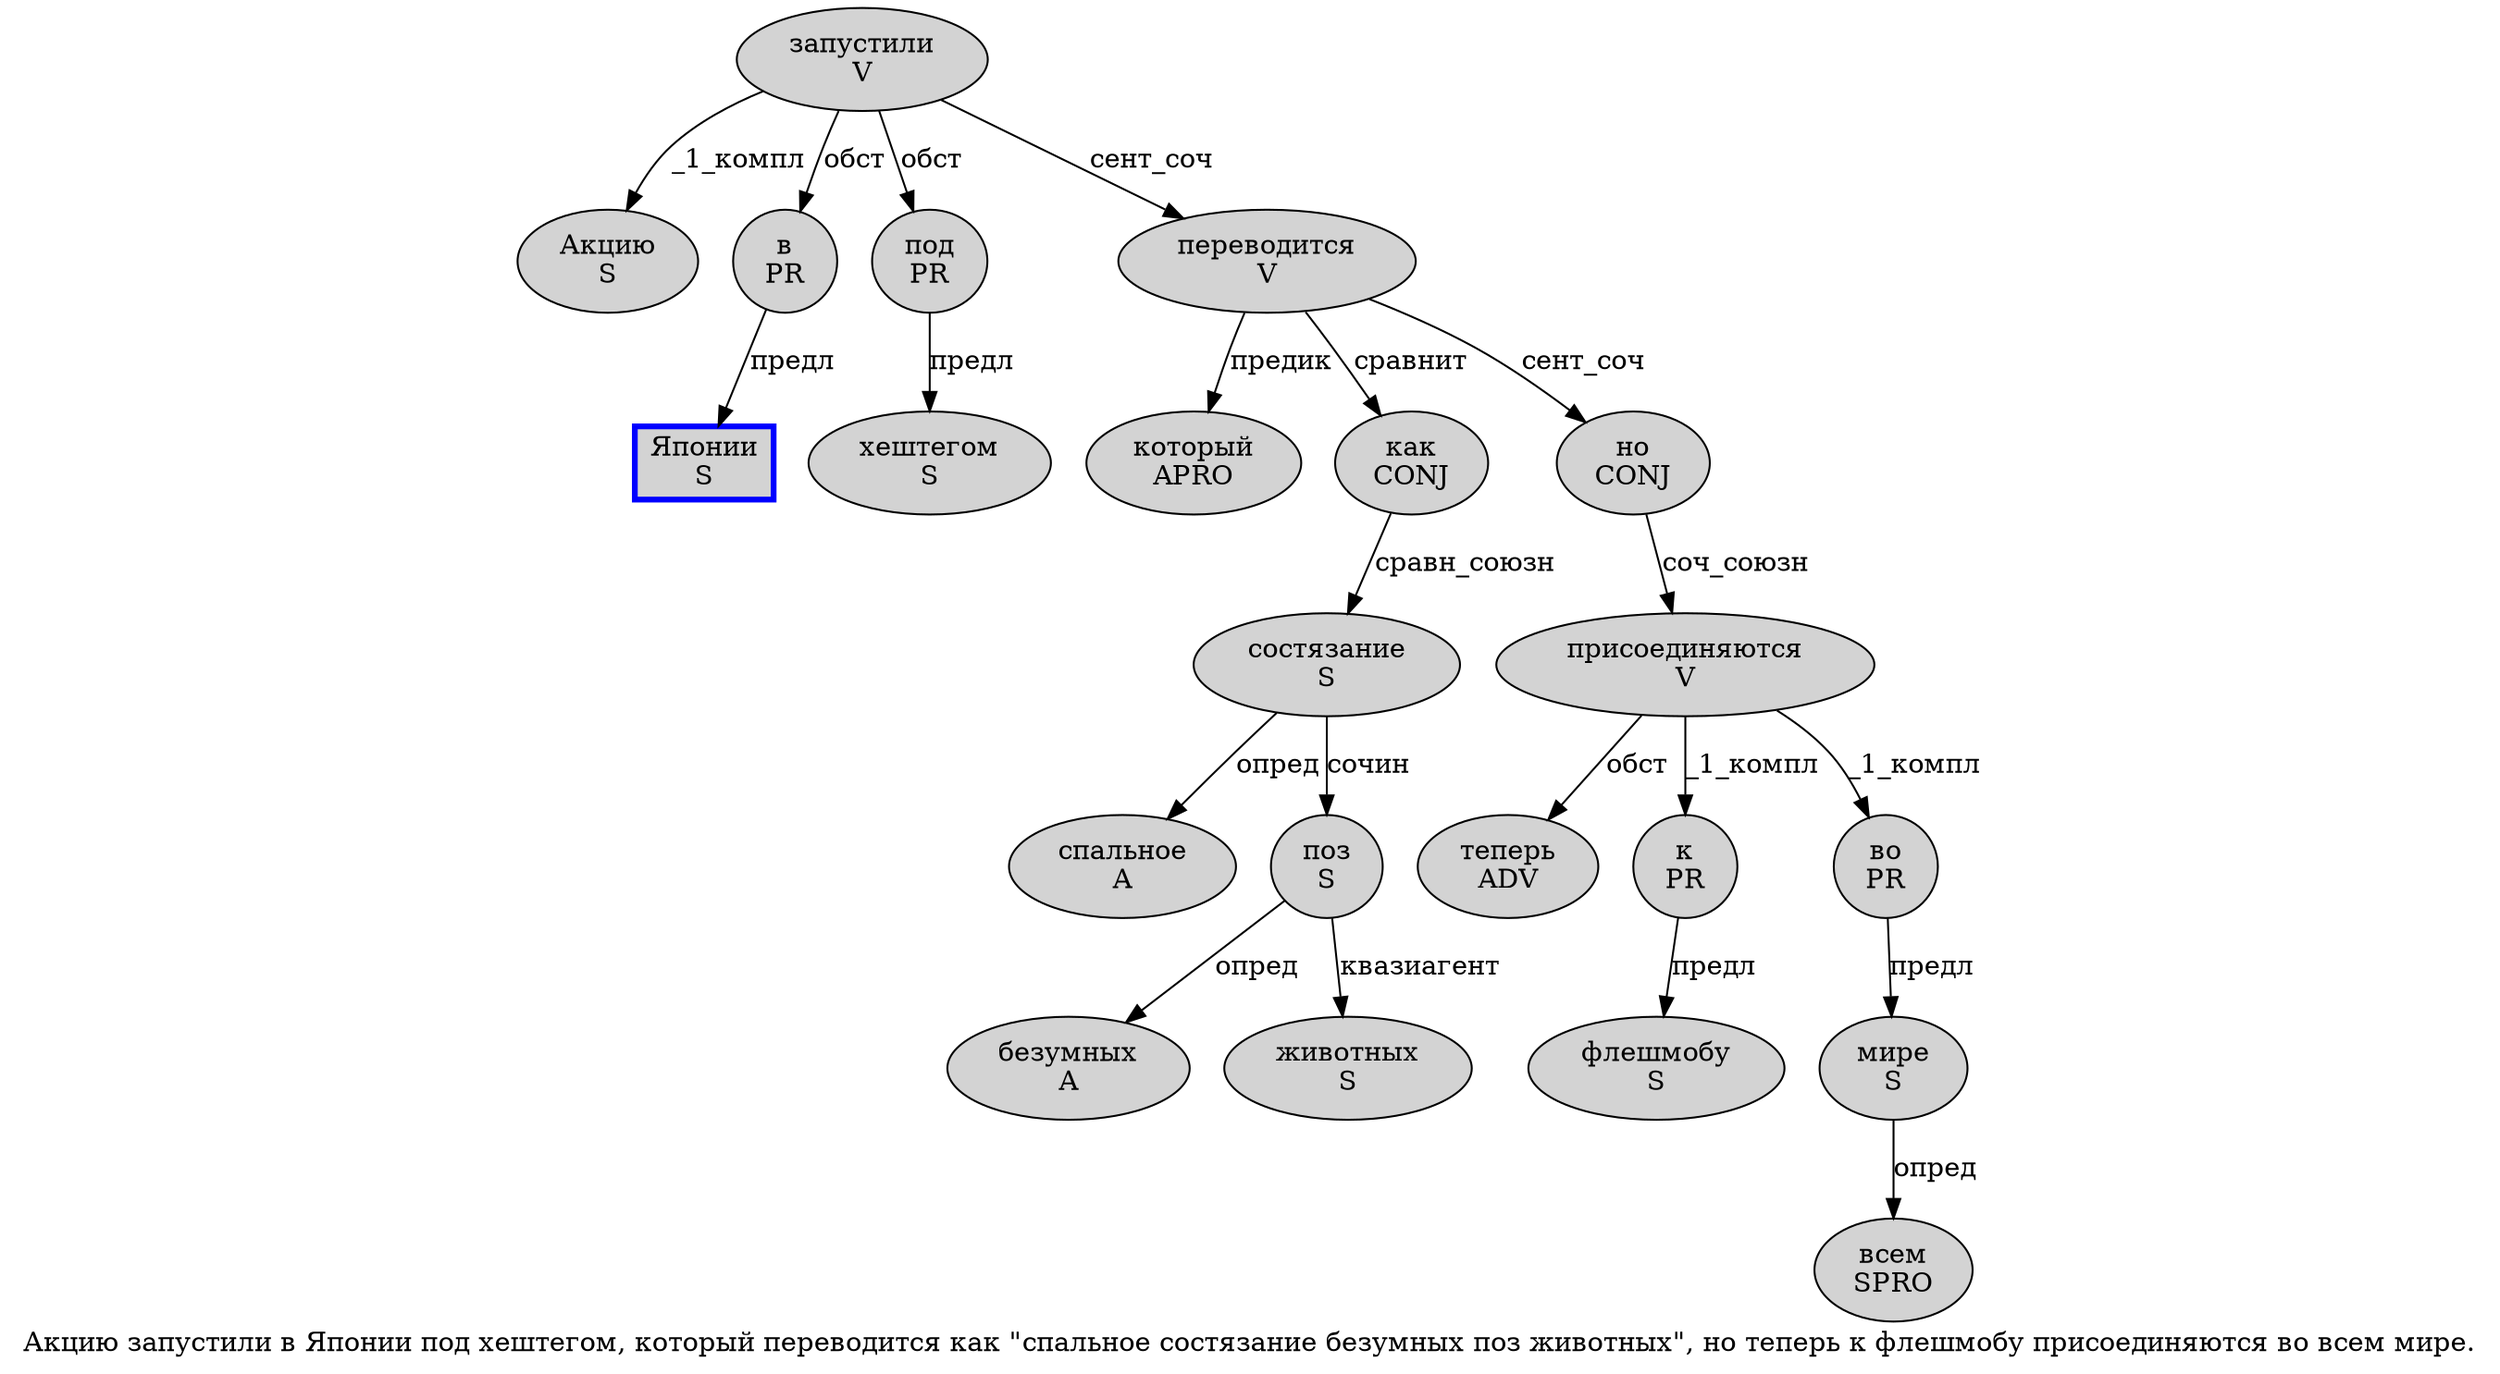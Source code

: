 digraph SENTENCE_923 {
	graph [label="Акцию запустили в Японии под хештегом, который переводится как \"спальное состязание безумных поз животных\", но теперь к флешмобу присоединяются во всем мире."]
	node [style=filled]
		0 [label="Акцию
S" color="" fillcolor=lightgray penwidth=1 shape=ellipse]
		1 [label="запустили
V" color="" fillcolor=lightgray penwidth=1 shape=ellipse]
		2 [label="в
PR" color="" fillcolor=lightgray penwidth=1 shape=ellipse]
		3 [label="Японии
S" color=blue fillcolor=lightgray penwidth=3 shape=box]
		4 [label="под
PR" color="" fillcolor=lightgray penwidth=1 shape=ellipse]
		5 [label="хештегом
S" color="" fillcolor=lightgray penwidth=1 shape=ellipse]
		7 [label="который
APRO" color="" fillcolor=lightgray penwidth=1 shape=ellipse]
		8 [label="переводится
V" color="" fillcolor=lightgray penwidth=1 shape=ellipse]
		9 [label="как
CONJ" color="" fillcolor=lightgray penwidth=1 shape=ellipse]
		11 [label="спальное
A" color="" fillcolor=lightgray penwidth=1 shape=ellipse]
		12 [label="состязание
S" color="" fillcolor=lightgray penwidth=1 shape=ellipse]
		13 [label="безумных
A" color="" fillcolor=lightgray penwidth=1 shape=ellipse]
		14 [label="поз
S" color="" fillcolor=lightgray penwidth=1 shape=ellipse]
		15 [label="животных
S" color="" fillcolor=lightgray penwidth=1 shape=ellipse]
		18 [label="но
CONJ" color="" fillcolor=lightgray penwidth=1 shape=ellipse]
		19 [label="теперь
ADV" color="" fillcolor=lightgray penwidth=1 shape=ellipse]
		20 [label="к
PR" color="" fillcolor=lightgray penwidth=1 shape=ellipse]
		21 [label="флешмобу
S" color="" fillcolor=lightgray penwidth=1 shape=ellipse]
		22 [label="присоединяются
V" color="" fillcolor=lightgray penwidth=1 shape=ellipse]
		23 [label="во
PR" color="" fillcolor=lightgray penwidth=1 shape=ellipse]
		24 [label="всем
SPRO" color="" fillcolor=lightgray penwidth=1 shape=ellipse]
		25 [label="мире
S" color="" fillcolor=lightgray penwidth=1 shape=ellipse]
			22 -> 19 [label="обст"]
			22 -> 20 [label="_1_компл"]
			22 -> 23 [label="_1_компл"]
			2 -> 3 [label="предл"]
			25 -> 24 [label="опред"]
			9 -> 12 [label="сравн_союзн"]
			1 -> 0 [label="_1_компл"]
			1 -> 2 [label="обст"]
			1 -> 4 [label="обст"]
			1 -> 8 [label="сент_соч"]
			18 -> 22 [label="соч_союзн"]
			8 -> 7 [label="предик"]
			8 -> 9 [label="сравнит"]
			8 -> 18 [label="сент_соч"]
			12 -> 11 [label="опред"]
			12 -> 14 [label="сочин"]
			23 -> 25 [label="предл"]
			14 -> 13 [label="опред"]
			14 -> 15 [label="квазиагент"]
			20 -> 21 [label="предл"]
			4 -> 5 [label="предл"]
}
